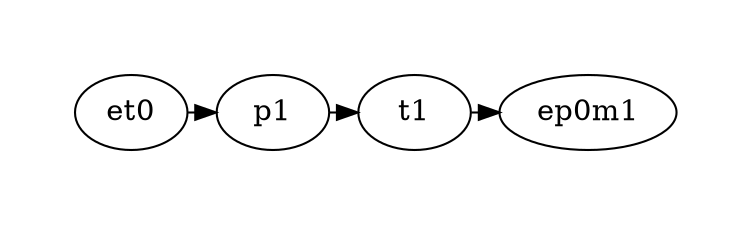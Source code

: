 digraph A {
splines = ortho
rankdir=LR;
ratio=fill
graph [pad="0.5", nodesep="0.25", ranksep="0.2"];
margin=0;

ep0m1
p1

et0
t1

p1 -> t1

t1 -> ep0m1

et0 -> p1

}
